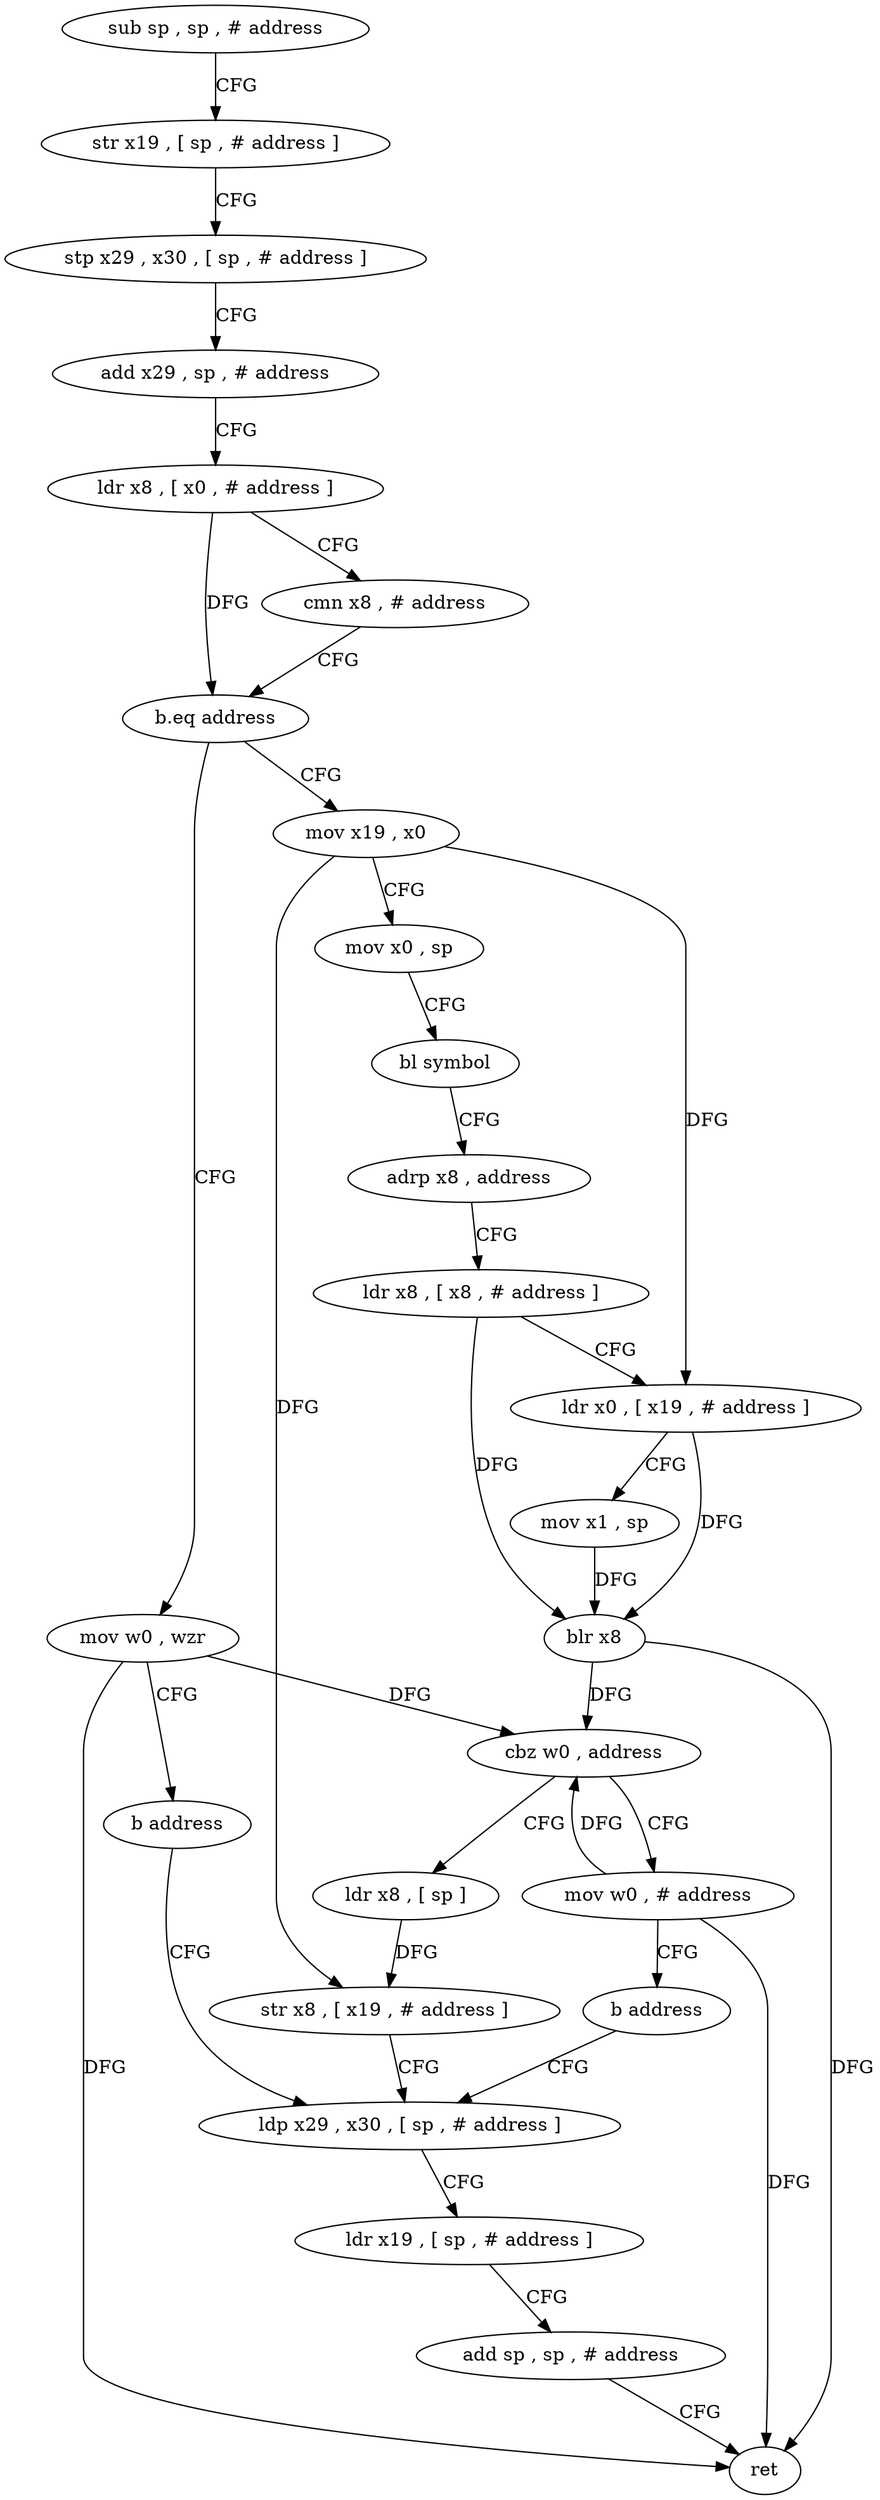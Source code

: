 digraph "func" {
"4241380" [label = "sub sp , sp , # address" ]
"4241384" [label = "str x19 , [ sp , # address ]" ]
"4241388" [label = "stp x29 , x30 , [ sp , # address ]" ]
"4241392" [label = "add x29 , sp , # address" ]
"4241396" [label = "ldr x8 , [ x0 , # address ]" ]
"4241400" [label = "cmn x8 , # address" ]
"4241404" [label = "b.eq address" ]
"4241416" [label = "mov x19 , x0" ]
"4241408" [label = "mov w0 , wzr" ]
"4241420" [label = "mov x0 , sp" ]
"4241424" [label = "bl symbol" ]
"4241428" [label = "adrp x8 , address" ]
"4241432" [label = "ldr x8 , [ x8 , # address ]" ]
"4241436" [label = "ldr x0 , [ x19 , # address ]" ]
"4241440" [label = "mov x1 , sp" ]
"4241444" [label = "blr x8" ]
"4241448" [label = "cbz w0 , address" ]
"4241460" [label = "ldr x8 , [ sp ]" ]
"4241452" [label = "mov w0 , # address" ]
"4241412" [label = "b address" ]
"4241468" [label = "ldp x29 , x30 , [ sp , # address ]" ]
"4241464" [label = "str x8 , [ x19 , # address ]" ]
"4241456" [label = "b address" ]
"4241472" [label = "ldr x19 , [ sp , # address ]" ]
"4241476" [label = "add sp , sp , # address" ]
"4241480" [label = "ret" ]
"4241380" -> "4241384" [ label = "CFG" ]
"4241384" -> "4241388" [ label = "CFG" ]
"4241388" -> "4241392" [ label = "CFG" ]
"4241392" -> "4241396" [ label = "CFG" ]
"4241396" -> "4241400" [ label = "CFG" ]
"4241396" -> "4241404" [ label = "DFG" ]
"4241400" -> "4241404" [ label = "CFG" ]
"4241404" -> "4241416" [ label = "CFG" ]
"4241404" -> "4241408" [ label = "CFG" ]
"4241416" -> "4241420" [ label = "CFG" ]
"4241416" -> "4241436" [ label = "DFG" ]
"4241416" -> "4241464" [ label = "DFG" ]
"4241408" -> "4241412" [ label = "CFG" ]
"4241408" -> "4241448" [ label = "DFG" ]
"4241408" -> "4241480" [ label = "DFG" ]
"4241420" -> "4241424" [ label = "CFG" ]
"4241424" -> "4241428" [ label = "CFG" ]
"4241428" -> "4241432" [ label = "CFG" ]
"4241432" -> "4241436" [ label = "CFG" ]
"4241432" -> "4241444" [ label = "DFG" ]
"4241436" -> "4241440" [ label = "CFG" ]
"4241436" -> "4241444" [ label = "DFG" ]
"4241440" -> "4241444" [ label = "DFG" ]
"4241444" -> "4241448" [ label = "DFG" ]
"4241444" -> "4241480" [ label = "DFG" ]
"4241448" -> "4241460" [ label = "CFG" ]
"4241448" -> "4241452" [ label = "CFG" ]
"4241460" -> "4241464" [ label = "DFG" ]
"4241452" -> "4241456" [ label = "CFG" ]
"4241452" -> "4241448" [ label = "DFG" ]
"4241452" -> "4241480" [ label = "DFG" ]
"4241412" -> "4241468" [ label = "CFG" ]
"4241468" -> "4241472" [ label = "CFG" ]
"4241464" -> "4241468" [ label = "CFG" ]
"4241456" -> "4241468" [ label = "CFG" ]
"4241472" -> "4241476" [ label = "CFG" ]
"4241476" -> "4241480" [ label = "CFG" ]
}
